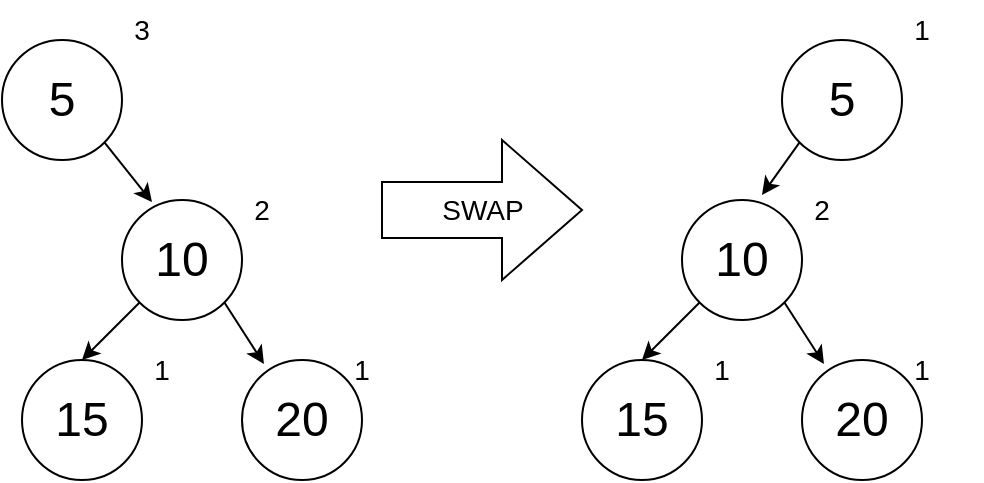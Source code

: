 <mxfile version="16.1.2" type="device"><diagram id="oeTP1227Fok0xVzUUvgo" name="Page-1"><mxGraphModel dx="1102" dy="865" grid="1" gridSize="10" guides="1" tooltips="1" connect="1" arrows="1" fold="1" page="1" pageScale="1" pageWidth="850" pageHeight="1100" math="0" shadow="0"><root><mxCell id="0"/><mxCell id="1" parent="0"/><mxCell id="4z57YgowG81zO-twMssr-5" style="edgeStyle=none;rounded=0;orthogonalLoop=1;jettySize=auto;html=1;exitX=0;exitY=1;exitDx=0;exitDy=0;entryX=0.5;entryY=0;entryDx=0;entryDy=0;fontSize=14;" edge="1" parent="1" source="fKulvWmd8qT9k3X1Z2gB-1" target="4z57YgowG81zO-twMssr-2"><mxGeometry relative="1" as="geometry"/></mxCell><mxCell id="4z57YgowG81zO-twMssr-8" style="edgeStyle=none;rounded=0;orthogonalLoop=1;jettySize=auto;html=1;exitX=1;exitY=1;exitDx=0;exitDy=0;entryX=0.183;entryY=0.033;entryDx=0;entryDy=0;entryPerimeter=0;fontSize=14;" edge="1" parent="1" source="fKulvWmd8qT9k3X1Z2gB-1" target="4z57YgowG81zO-twMssr-6"><mxGeometry relative="1" as="geometry"/></mxCell><mxCell id="fKulvWmd8qT9k3X1Z2gB-1" value="&lt;font style=&quot;font-size: 24px&quot;&gt;10&lt;/font&gt;" style="ellipse;whiteSpace=wrap;html=1;aspect=fixed;" parent="1" vertex="1"><mxGeometry x="210" y="130" width="60" height="60" as="geometry"/></mxCell><mxCell id="4z57YgowG81zO-twMssr-1" value="2" style="text;html=1;strokeColor=none;fillColor=none;align=center;verticalAlign=middle;whiteSpace=wrap;rounded=0;fontSize=14;" vertex="1" parent="1"><mxGeometry x="250" y="120" width="60" height="30" as="geometry"/></mxCell><mxCell id="4z57YgowG81zO-twMssr-2" value="&lt;font style=&quot;font-size: 24px&quot;&gt;15&lt;/font&gt;" style="ellipse;whiteSpace=wrap;html=1;aspect=fixed;" vertex="1" parent="1"><mxGeometry x="160" y="210" width="60" height="60" as="geometry"/></mxCell><mxCell id="4z57YgowG81zO-twMssr-3" value="1" style="text;html=1;strokeColor=none;fillColor=none;align=center;verticalAlign=middle;whiteSpace=wrap;rounded=0;fontSize=14;" vertex="1" parent="1"><mxGeometry x="200" y="200" width="60" height="30" as="geometry"/></mxCell><mxCell id="4z57YgowG81zO-twMssr-6" value="&lt;font style=&quot;font-size: 24px&quot;&gt;20&lt;/font&gt;" style="ellipse;whiteSpace=wrap;html=1;aspect=fixed;" vertex="1" parent="1"><mxGeometry x="270" y="210" width="60" height="60" as="geometry"/></mxCell><mxCell id="4z57YgowG81zO-twMssr-7" value="1" style="text;html=1;strokeColor=none;fillColor=none;align=center;verticalAlign=middle;whiteSpace=wrap;rounded=0;fontSize=14;" vertex="1" parent="1"><mxGeometry x="300" y="200" width="60" height="30" as="geometry"/></mxCell><mxCell id="4z57YgowG81zO-twMssr-10" style="edgeStyle=none;rounded=0;orthogonalLoop=1;jettySize=auto;html=1;exitX=1;exitY=1;exitDx=0;exitDy=0;entryX=0.25;entryY=0.017;entryDx=0;entryDy=0;entryPerimeter=0;fontSize=14;" edge="1" parent="1" source="4z57YgowG81zO-twMssr-9" target="fKulvWmd8qT9k3X1Z2gB-1"><mxGeometry relative="1" as="geometry"/></mxCell><mxCell id="4z57YgowG81zO-twMssr-9" value="&lt;font style=&quot;font-size: 24px&quot;&gt;5&lt;/font&gt;" style="ellipse;whiteSpace=wrap;html=1;aspect=fixed;" vertex="1" parent="1"><mxGeometry x="150" y="50" width="60" height="60" as="geometry"/></mxCell><mxCell id="4z57YgowG81zO-twMssr-11" value="3" style="text;html=1;strokeColor=none;fillColor=none;align=center;verticalAlign=middle;whiteSpace=wrap;rounded=0;fontSize=14;" vertex="1" parent="1"><mxGeometry x="190" y="30" width="60" height="30" as="geometry"/></mxCell><mxCell id="4z57YgowG81zO-twMssr-12" style="edgeStyle=none;rounded=0;orthogonalLoop=1;jettySize=auto;html=1;exitX=0;exitY=1;exitDx=0;exitDy=0;entryX=0.5;entryY=0;entryDx=0;entryDy=0;fontSize=14;" edge="1" parent="1" source="4z57YgowG81zO-twMssr-14" target="4z57YgowG81zO-twMssr-16"><mxGeometry relative="1" as="geometry"/></mxCell><mxCell id="4z57YgowG81zO-twMssr-13" style="edgeStyle=none;rounded=0;orthogonalLoop=1;jettySize=auto;html=1;exitX=1;exitY=1;exitDx=0;exitDy=0;entryX=0.183;entryY=0.033;entryDx=0;entryDy=0;entryPerimeter=0;fontSize=14;" edge="1" parent="1" source="4z57YgowG81zO-twMssr-14" target="4z57YgowG81zO-twMssr-18"><mxGeometry relative="1" as="geometry"/></mxCell><mxCell id="4z57YgowG81zO-twMssr-14" value="&lt;font style=&quot;font-size: 24px&quot;&gt;10&lt;/font&gt;" style="ellipse;whiteSpace=wrap;html=1;aspect=fixed;" vertex="1" parent="1"><mxGeometry x="490" y="130" width="60" height="60" as="geometry"/></mxCell><mxCell id="4z57YgowG81zO-twMssr-15" value="2" style="text;html=1;strokeColor=none;fillColor=none;align=center;verticalAlign=middle;whiteSpace=wrap;rounded=0;fontSize=14;" vertex="1" parent="1"><mxGeometry x="530" y="120" width="60" height="30" as="geometry"/></mxCell><mxCell id="4z57YgowG81zO-twMssr-16" value="&lt;font style=&quot;font-size: 24px&quot;&gt;15&lt;/font&gt;" style="ellipse;whiteSpace=wrap;html=1;aspect=fixed;" vertex="1" parent="1"><mxGeometry x="440" y="210" width="60" height="60" as="geometry"/></mxCell><mxCell id="4z57YgowG81zO-twMssr-17" value="1" style="text;html=1;strokeColor=none;fillColor=none;align=center;verticalAlign=middle;whiteSpace=wrap;rounded=0;fontSize=14;" vertex="1" parent="1"><mxGeometry x="480" y="200" width="60" height="30" as="geometry"/></mxCell><mxCell id="4z57YgowG81zO-twMssr-18" value="&lt;font style=&quot;font-size: 24px&quot;&gt;20&lt;/font&gt;" style="ellipse;whiteSpace=wrap;html=1;aspect=fixed;" vertex="1" parent="1"><mxGeometry x="550" y="210" width="60" height="60" as="geometry"/></mxCell><mxCell id="4z57YgowG81zO-twMssr-19" value="1" style="text;html=1;strokeColor=none;fillColor=none;align=center;verticalAlign=middle;whiteSpace=wrap;rounded=0;fontSize=14;" vertex="1" parent="1"><mxGeometry x="580" y="200" width="60" height="30" as="geometry"/></mxCell><mxCell id="4z57YgowG81zO-twMssr-23" style="edgeStyle=none;rounded=0;orthogonalLoop=1;jettySize=auto;html=1;exitX=0;exitY=1;exitDx=0;exitDy=0;entryX=0;entryY=0.25;entryDx=0;entryDy=0;fontSize=14;" edge="1" parent="1" source="4z57YgowG81zO-twMssr-21" target="4z57YgowG81zO-twMssr-15"><mxGeometry relative="1" as="geometry"/></mxCell><mxCell id="4z57YgowG81zO-twMssr-21" value="&lt;font style=&quot;font-size: 24px&quot;&gt;5&lt;/font&gt;" style="ellipse;whiteSpace=wrap;html=1;aspect=fixed;" vertex="1" parent="1"><mxGeometry x="540" y="50" width="60" height="60" as="geometry"/></mxCell><mxCell id="4z57YgowG81zO-twMssr-22" value="1" style="text;html=1;strokeColor=none;fillColor=none;align=center;verticalAlign=middle;whiteSpace=wrap;rounded=0;fontSize=14;" vertex="1" parent="1"><mxGeometry x="580" y="30" width="60" height="30" as="geometry"/></mxCell><mxCell id="4z57YgowG81zO-twMssr-24" value="SWAP" style="html=1;shadow=0;dashed=0;align=center;verticalAlign=middle;shape=mxgraph.arrows2.arrow;dy=0.6;dx=40;notch=0;fontSize=14;strokeColor=#000000;fillColor=none;" vertex="1" parent="1"><mxGeometry x="340" y="100" width="100" height="70" as="geometry"/></mxCell></root></mxGraphModel></diagram></mxfile>